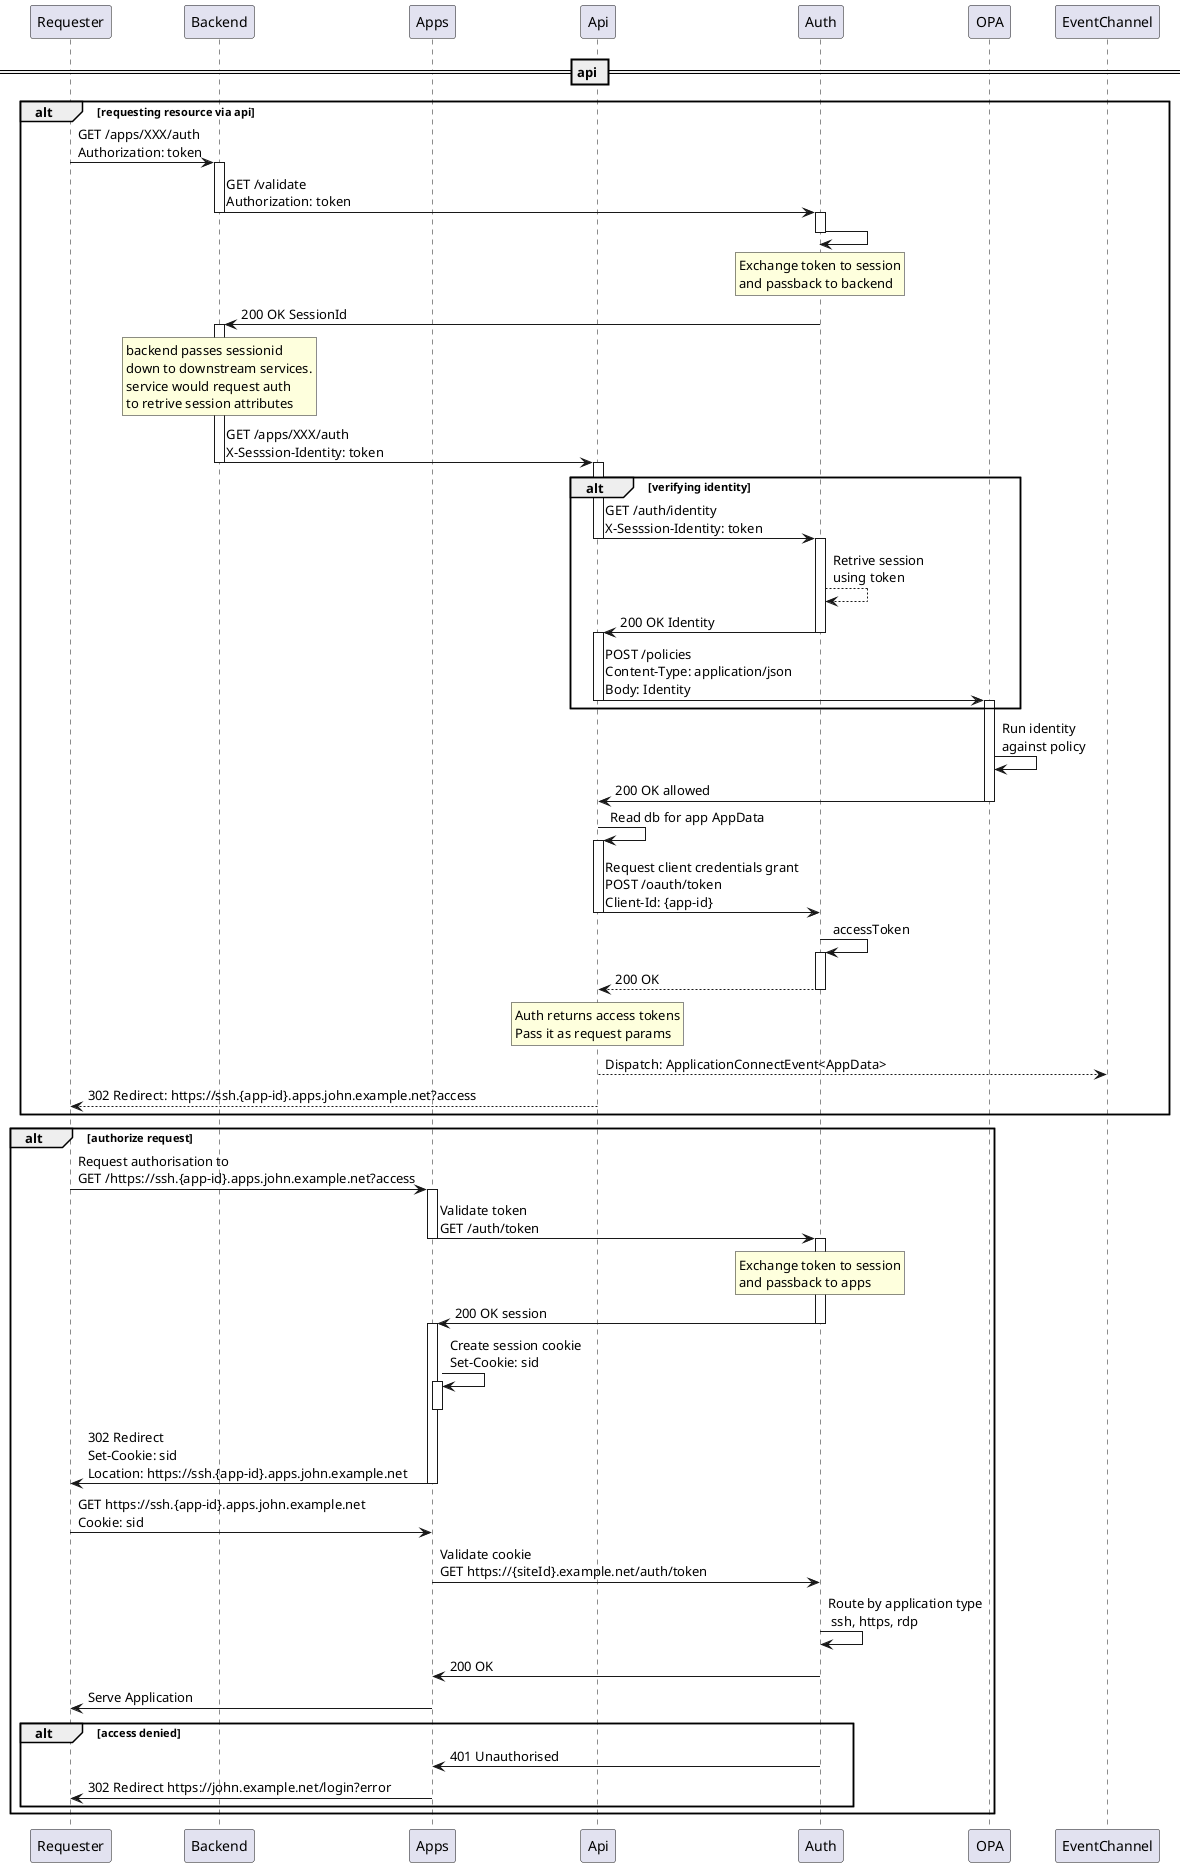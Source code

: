 @startuml

participant Requester
participant Backend
participant Apps
participant Api
participant Auth
participant OPA
participant EventChannel

== api ==

alt requesting resource via api

Requester -> Backend ++: GET /apps/XXX/auth\nAuthorization: token
Backend -> Auth --++: GET /validate\nAuthorization: token
Auth -> Auth --

rnote over Auth
Exchange token to session
and passback to backend
endrnote

Auth -> Backend ++: 200 OK SessionId
rnote over Backend
backend passes sessionid
down to downstream services.
service would request auth
to retrive session attributes
endrnote

Backend -> Api --++: GET /apps/XXX/auth\nX-Sesssion-Identity: token

alt verifying identity
Api -> Auth --++: GET /auth/identity\nX-Sesssion-Identity: token
Auth --> Auth: Retrive session\nusing token
Auth -> Api --++: 200 OK Identity
Api -> OPA --++: POST /policies\nContent-Type: application/json\nBody: Identity
end

OPA -> OPA: Run identity\nagainst policy
OPA -> Api --: 200 OK allowed
Api -> Api ++: Read db for app AppData

' https://oauth2-server.readthedocs.io/en/latest/model/overview.html#client-credentials-grant
Api -> Auth --: Request client credentials grant\nPOST /oauth/token\nClient-Id: {app-id}
Auth -> Auth ++: accessToken
Auth --> Api --: 200 OK 
rnote over Api
Auth returns access tokens
Pass it as request params
endrnote
Api --> EventChannel: Dispatch: ApplicationConnectEvent<AppData>
Api --> Requester --: 302 Redirect: https://ssh.{app-id}.apps.john.example.net?access
end



alt authorize request

Requester -> Apps ++: Request authorisation to\nGET /https://ssh.{app-id}.apps.john.example.net?access
Apps -> Auth --++: Validate token\nGET /auth/token
rnote over Auth
Exchange token to session
and passback to apps
endrnote
Apps <- Auth --++: 200 OK session
Apps -> Apps ++--: Create session cookie\nSet-Cookie: sid
Apps -> Requester --: 302 Redirect\nSet-Cookie: sid\nLocation: https://ssh.{app-id}.apps.john.example.net

Requester -> Apps: GET https://ssh.{app-id}.apps.john.example.net\nCookie: sid
Apps -> Auth: Validate cookie\nGET https://{siteId}.example.net/auth/token
Auth -> Auth: Route by application type\n ssh, https, rdp
Apps <- Auth: 200 OK
Apps -> Requester: Serve Application

alt access denied
Apps <- Auth: 401 Unauthorised
Apps -> Requester: 302 Redirect https://john.example.net/login?error
end
end

@enduml